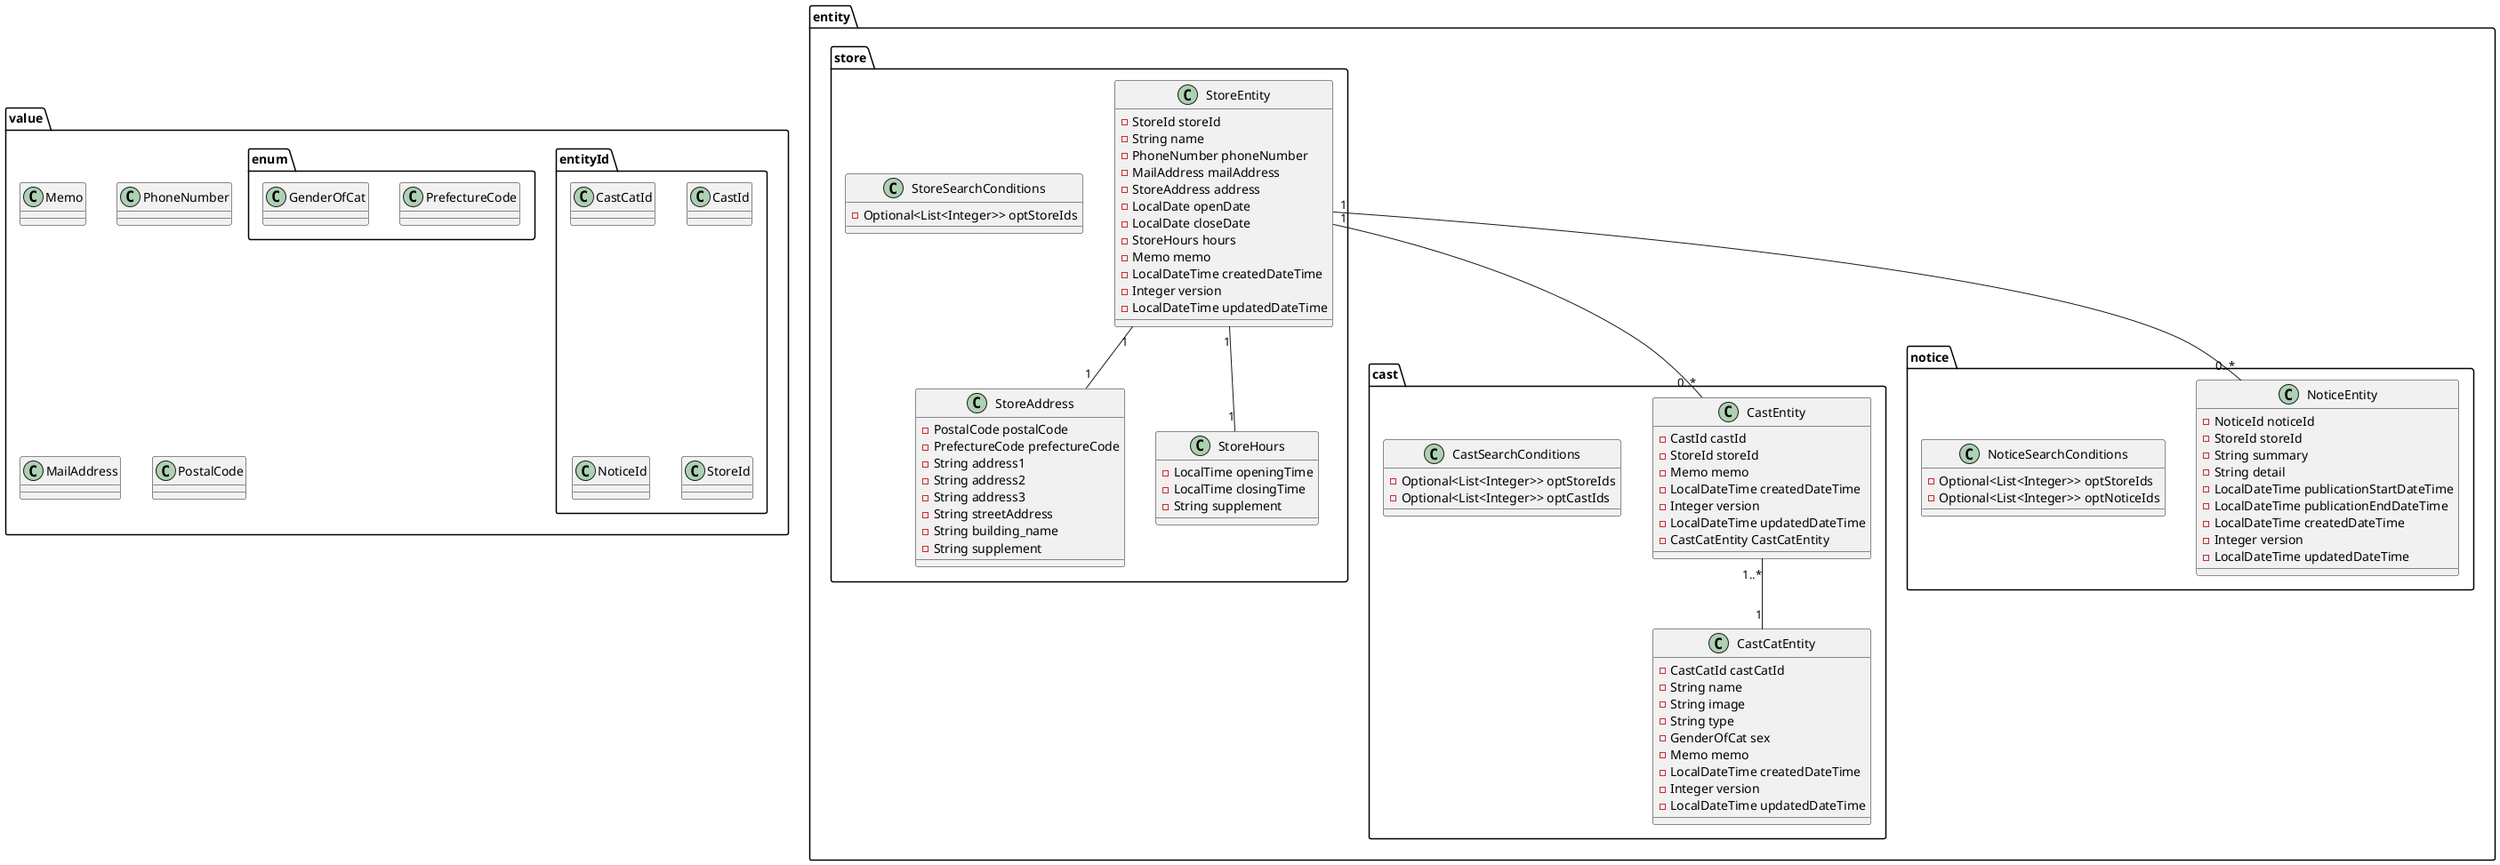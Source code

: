 @startuml

package entity {

  package store {

    class StoreEntity {
      - StoreId storeId
      - String name
      - PhoneNumber phoneNumber
      - MailAddress mailAddress
      - StoreAddress address
      - LocalDate openDate
      - LocalDate closeDate
      - StoreHours hours
      - Memo memo
      - LocalDateTime createdDateTime
      - Integer version
      - LocalDateTime updatedDateTime
    }

    class StoreAddress {
      - PostalCode postalCode
      - PrefectureCode prefectureCode
      - String address1
      - String address2
      - String address3
      - String streetAddress
      - String building_name
      - String supplement
    }

    class StoreHours {
      - LocalTime openingTime
      - LocalTime closingTime
      - String supplement
    }

    class StoreSearchConditions {
      - Optional<List<Integer>> optStoreIds
    }

    StoreEntity "1" -- "1" StoreAddress
    StoreEntity "1" -- "1" StoreHours
  }

  package cast {

    class CastEntity {
      - CastId castId
      - StoreId storeId
      - Memo memo
      - LocalDateTime createdDateTime
      - Integer version
      - LocalDateTime updatedDateTime
      - CastCatEntity CastCatEntity
    }

    class CastCatEntity {
      - CastCatId castCatId
      - String name
      - String image
      - String type
      - GenderOfCat sex
      - Memo memo
      - LocalDateTime createdDateTime
      - Integer version
      - LocalDateTime updatedDateTime
    }

    class CastSearchConditions {
      - Optional<List<Integer>> optStoreIds
      - Optional<List<Integer>> optCastIds
    }

    CastEntity "1..*" -- "1" CastCatEntity

  }

  package notice {

    class NoticeEntity {
      - NoticeId noticeId
      - StoreId storeId
      - String summary
      - String detail
      - LocalDateTime publicationStartDateTime
      - LocalDateTime publicationEndDateTime
      - LocalDateTime createdDateTime
      - Integer version
      - LocalDateTime updatedDateTime
    }

    class NoticeSearchConditions {
      - Optional<List<Integer>> optStoreIds
      - Optional<List<Integer>> optNoticeIds
    }

  }

  StoreEntity "1" -- "0..*" CastEntity
  StoreEntity "1" -- "0..*" NoticeEntity

}

package value {

  class Memo{}

  class PhoneNumber{}

  class MailAddress{}

  class PostalCode{}

  package entityId {

    class CastCatId{}

    class CastId{}

    class NoticeId{}

    class StoreId{}
    
  }

  package enum {

    class PrefectureCode{}

    class GenderOfCat{}

  }

}
@enduml